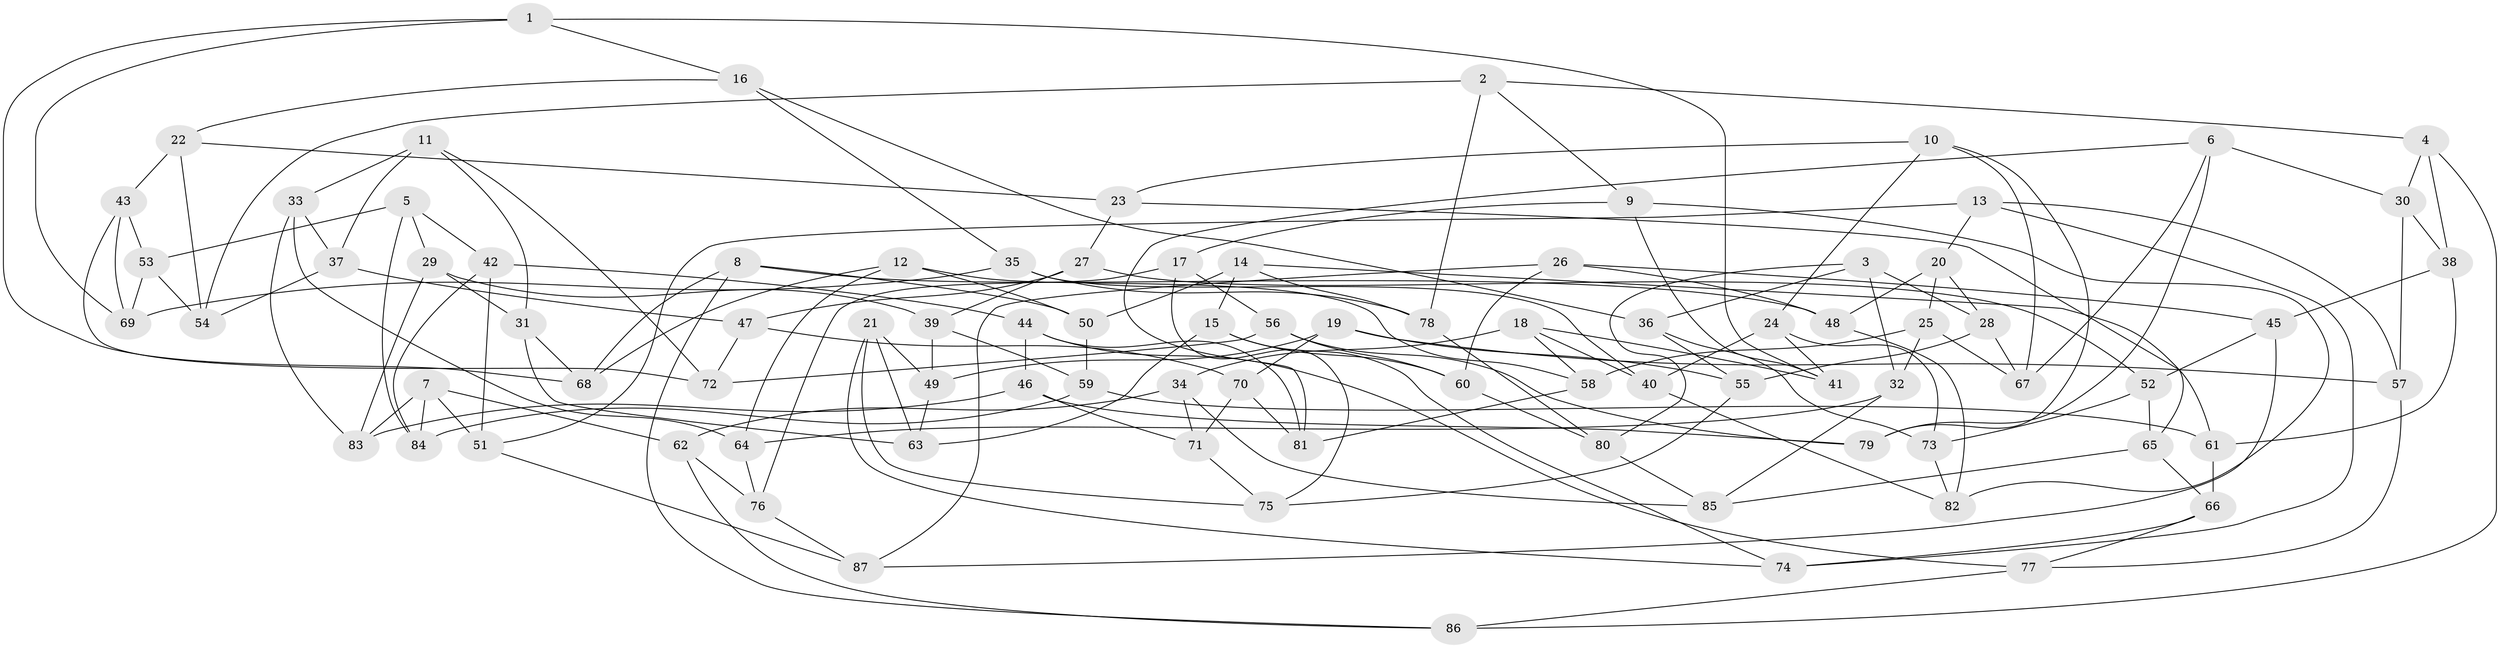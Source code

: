 // Generated by graph-tools (version 1.1) at 2025/16/03/09/25 04:16:33]
// undirected, 87 vertices, 174 edges
graph export_dot {
graph [start="1"]
  node [color=gray90,style=filled];
  1;
  2;
  3;
  4;
  5;
  6;
  7;
  8;
  9;
  10;
  11;
  12;
  13;
  14;
  15;
  16;
  17;
  18;
  19;
  20;
  21;
  22;
  23;
  24;
  25;
  26;
  27;
  28;
  29;
  30;
  31;
  32;
  33;
  34;
  35;
  36;
  37;
  38;
  39;
  40;
  41;
  42;
  43;
  44;
  45;
  46;
  47;
  48;
  49;
  50;
  51;
  52;
  53;
  54;
  55;
  56;
  57;
  58;
  59;
  60;
  61;
  62;
  63;
  64;
  65;
  66;
  67;
  68;
  69;
  70;
  71;
  72;
  73;
  74;
  75;
  76;
  77;
  78;
  79;
  80;
  81;
  82;
  83;
  84;
  85;
  86;
  87;
  1 -- 68;
  1 -- 69;
  1 -- 16;
  1 -- 41;
  2 -- 9;
  2 -- 4;
  2 -- 54;
  2 -- 78;
  3 -- 36;
  3 -- 32;
  3 -- 80;
  3 -- 28;
  4 -- 38;
  4 -- 86;
  4 -- 30;
  5 -- 42;
  5 -- 53;
  5 -- 29;
  5 -- 84;
  6 -- 67;
  6 -- 81;
  6 -- 79;
  6 -- 30;
  7 -- 83;
  7 -- 51;
  7 -- 62;
  7 -- 84;
  8 -- 48;
  8 -- 50;
  8 -- 68;
  8 -- 86;
  9 -- 17;
  9 -- 82;
  9 -- 41;
  10 -- 67;
  10 -- 23;
  10 -- 24;
  10 -- 79;
  11 -- 31;
  11 -- 37;
  11 -- 72;
  11 -- 33;
  12 -- 68;
  12 -- 58;
  12 -- 50;
  12 -- 64;
  13 -- 51;
  13 -- 57;
  13 -- 20;
  13 -- 74;
  14 -- 61;
  14 -- 50;
  14 -- 78;
  14 -- 15;
  15 -- 63;
  15 -- 74;
  15 -- 60;
  16 -- 36;
  16 -- 22;
  16 -- 35;
  17 -- 75;
  17 -- 76;
  17 -- 56;
  18 -- 58;
  18 -- 34;
  18 -- 40;
  18 -- 41;
  19 -- 57;
  19 -- 49;
  19 -- 70;
  19 -- 55;
  20 -- 48;
  20 -- 25;
  20 -- 28;
  21 -- 49;
  21 -- 63;
  21 -- 75;
  21 -- 74;
  22 -- 23;
  22 -- 54;
  22 -- 43;
  23 -- 65;
  23 -- 27;
  24 -- 73;
  24 -- 40;
  24 -- 41;
  25 -- 67;
  25 -- 58;
  25 -- 32;
  26 -- 60;
  26 -- 48;
  26 -- 87;
  26 -- 45;
  27 -- 39;
  27 -- 47;
  27 -- 52;
  28 -- 67;
  28 -- 55;
  29 -- 39;
  29 -- 31;
  29 -- 83;
  30 -- 57;
  30 -- 38;
  31 -- 63;
  31 -- 68;
  32 -- 85;
  32 -- 64;
  33 -- 83;
  33 -- 37;
  33 -- 64;
  34 -- 71;
  34 -- 85;
  34 -- 62;
  35 -- 69;
  35 -- 78;
  35 -- 40;
  36 -- 73;
  36 -- 55;
  37 -- 54;
  37 -- 47;
  38 -- 61;
  38 -- 45;
  39 -- 49;
  39 -- 59;
  40 -- 82;
  42 -- 84;
  42 -- 51;
  42 -- 44;
  43 -- 69;
  43 -- 72;
  43 -- 53;
  44 -- 81;
  44 -- 77;
  44 -- 46;
  45 -- 87;
  45 -- 52;
  46 -- 83;
  46 -- 79;
  46 -- 71;
  47 -- 70;
  47 -- 72;
  48 -- 82;
  49 -- 63;
  50 -- 59;
  51 -- 87;
  52 -- 73;
  52 -- 65;
  53 -- 54;
  53 -- 69;
  55 -- 75;
  56 -- 79;
  56 -- 60;
  56 -- 72;
  57 -- 77;
  58 -- 81;
  59 -- 61;
  59 -- 84;
  60 -- 80;
  61 -- 66;
  62 -- 86;
  62 -- 76;
  64 -- 76;
  65 -- 66;
  65 -- 85;
  66 -- 74;
  66 -- 77;
  70 -- 81;
  70 -- 71;
  71 -- 75;
  73 -- 82;
  76 -- 87;
  77 -- 86;
  78 -- 80;
  80 -- 85;
}
